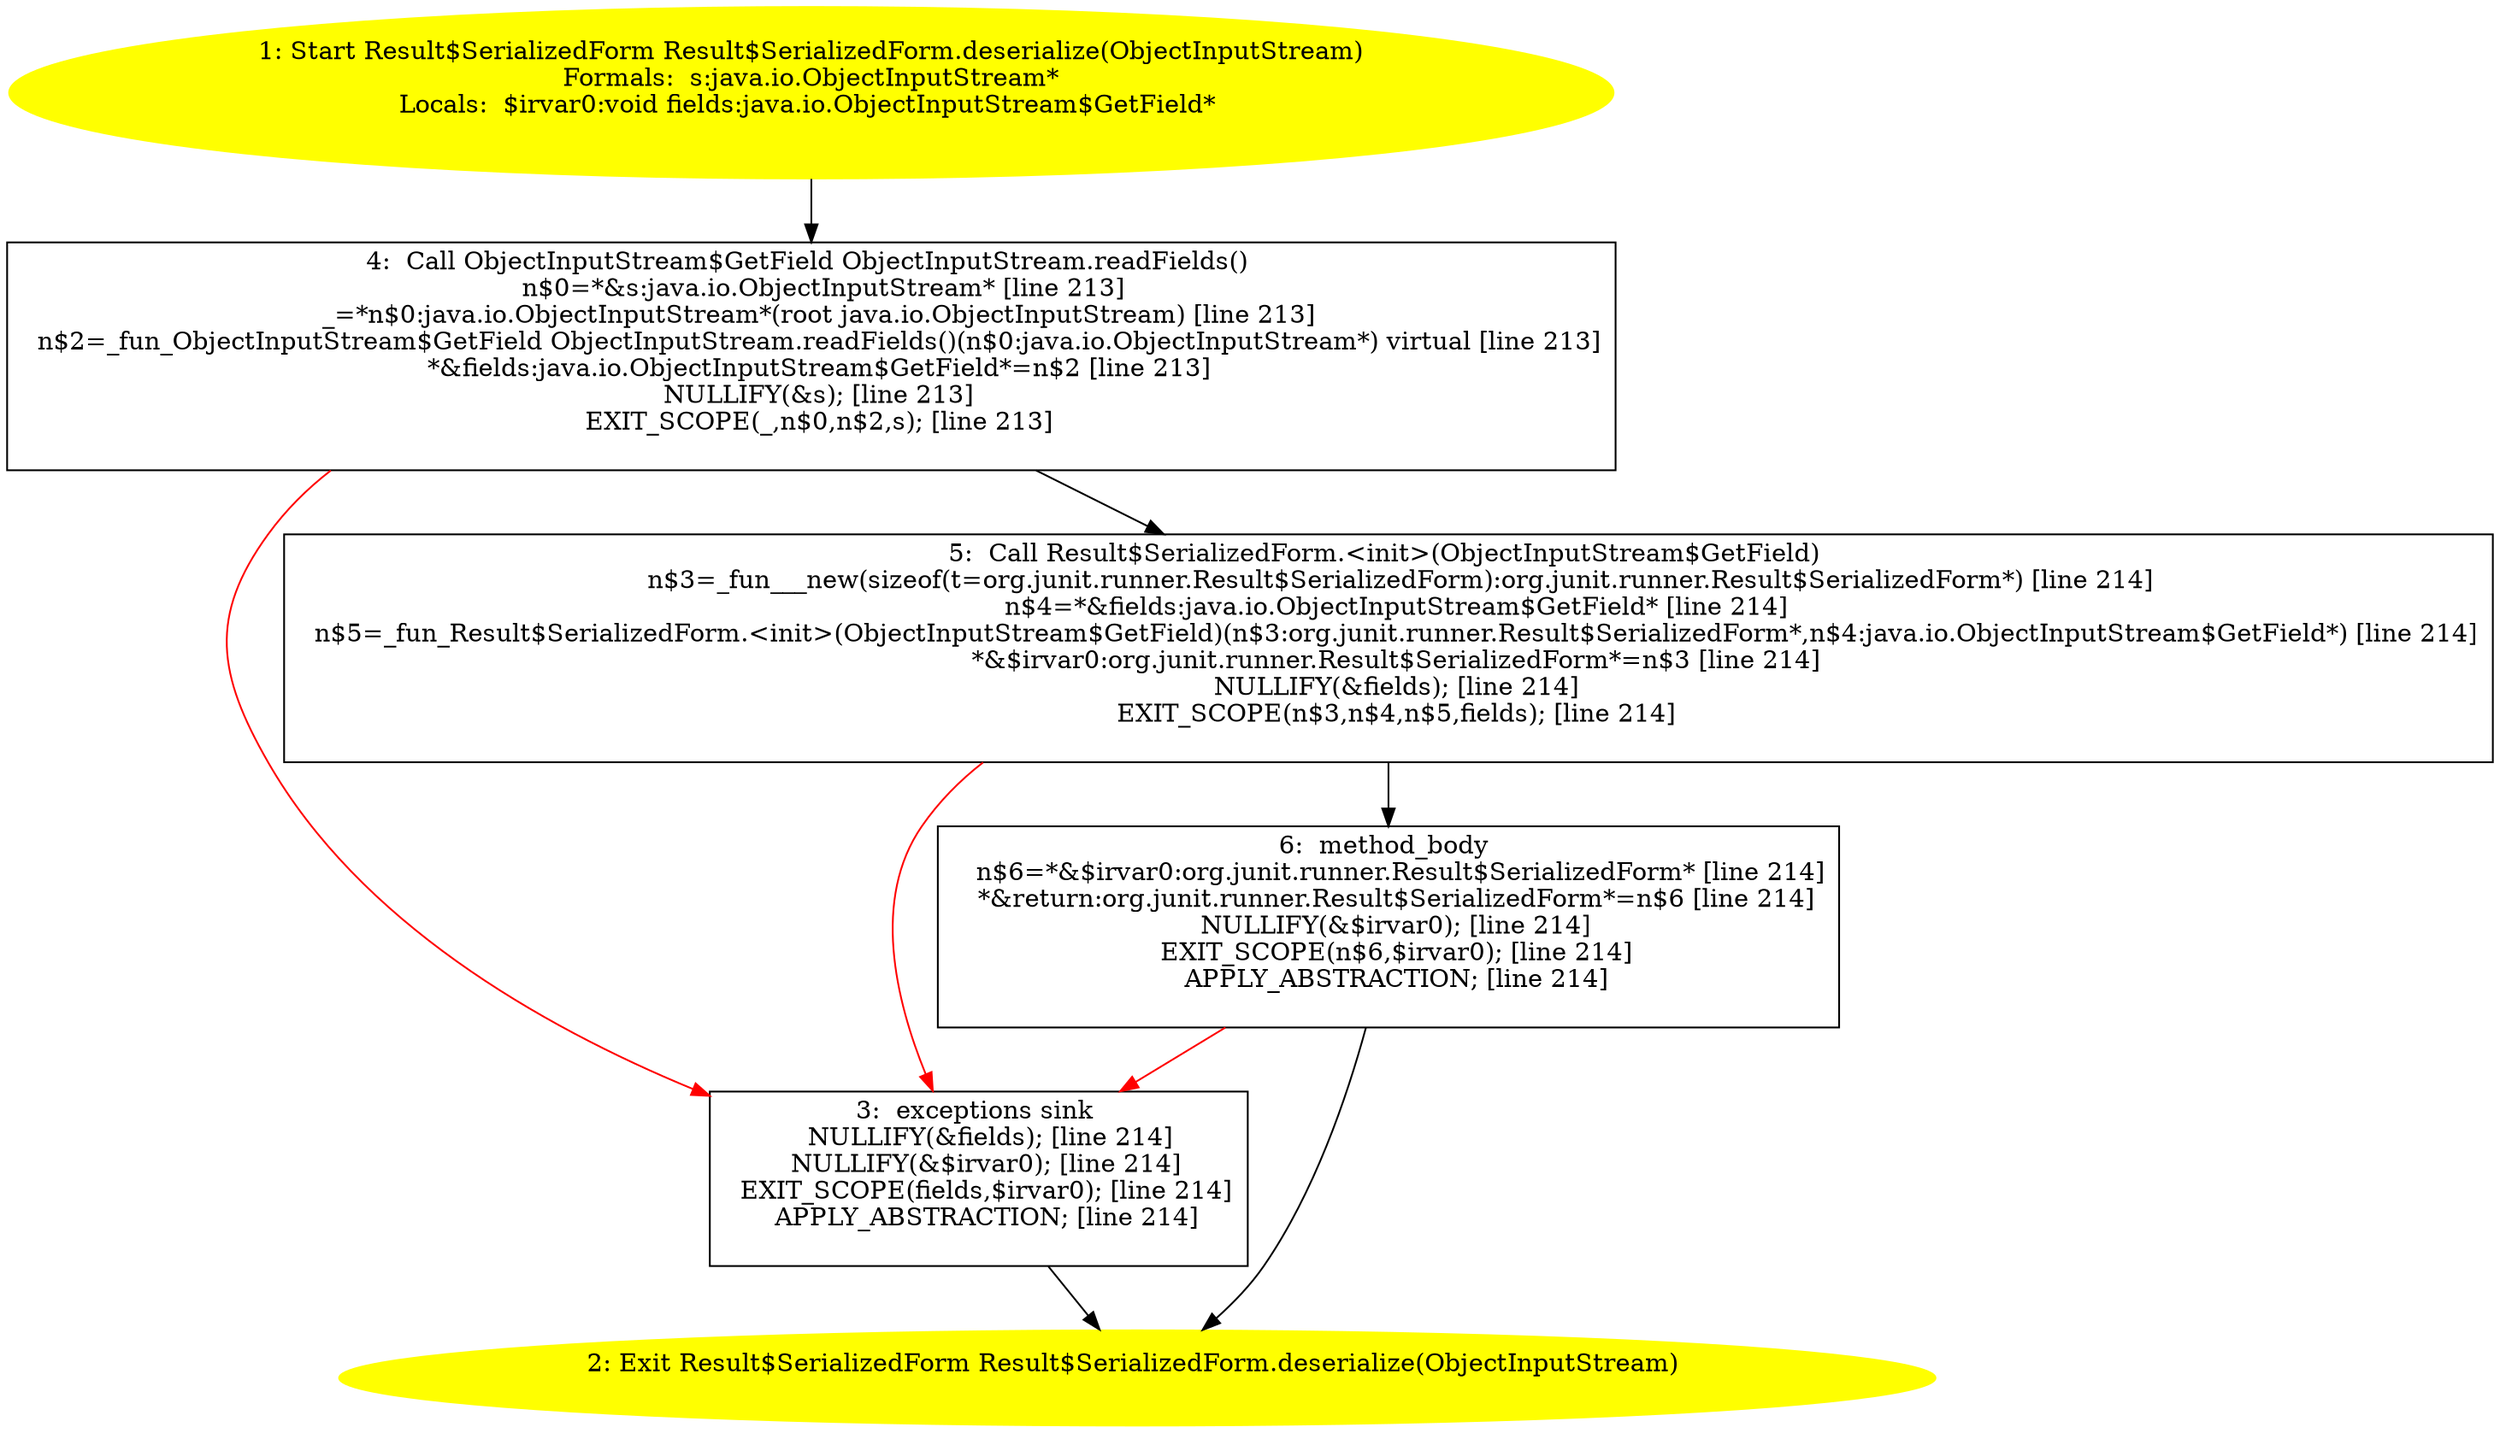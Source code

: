 /* @generated */
digraph cfg {
"org.junit.runner.Result$SerializedForm.deserialize(java.io.ObjectInputStream):org.junit.runner.Resul.da5a0ed555283b5fa9b9b9877772a5f4_1" [label="1: Start Result$SerializedForm Result$SerializedForm.deserialize(ObjectInputStream)\nFormals:  s:java.io.ObjectInputStream*\nLocals:  $irvar0:void fields:java.io.ObjectInputStream$GetField* \n  " color=yellow style=filled]
	

	 "org.junit.runner.Result$SerializedForm.deserialize(java.io.ObjectInputStream):org.junit.runner.Resul.da5a0ed555283b5fa9b9b9877772a5f4_1" -> "org.junit.runner.Result$SerializedForm.deserialize(java.io.ObjectInputStream):org.junit.runner.Resul.da5a0ed555283b5fa9b9b9877772a5f4_4" ;
"org.junit.runner.Result$SerializedForm.deserialize(java.io.ObjectInputStream):org.junit.runner.Resul.da5a0ed555283b5fa9b9b9877772a5f4_2" [label="2: Exit Result$SerializedForm Result$SerializedForm.deserialize(ObjectInputStream) \n  " color=yellow style=filled]
	

"org.junit.runner.Result$SerializedForm.deserialize(java.io.ObjectInputStream):org.junit.runner.Resul.da5a0ed555283b5fa9b9b9877772a5f4_3" [label="3:  exceptions sink \n   NULLIFY(&fields); [line 214]\n  NULLIFY(&$irvar0); [line 214]\n  EXIT_SCOPE(fields,$irvar0); [line 214]\n  APPLY_ABSTRACTION; [line 214]\n " shape="box"]
	

	 "org.junit.runner.Result$SerializedForm.deserialize(java.io.ObjectInputStream):org.junit.runner.Resul.da5a0ed555283b5fa9b9b9877772a5f4_3" -> "org.junit.runner.Result$SerializedForm.deserialize(java.io.ObjectInputStream):org.junit.runner.Resul.da5a0ed555283b5fa9b9b9877772a5f4_2" ;
"org.junit.runner.Result$SerializedForm.deserialize(java.io.ObjectInputStream):org.junit.runner.Resul.da5a0ed555283b5fa9b9b9877772a5f4_4" [label="4:  Call ObjectInputStream$GetField ObjectInputStream.readFields() \n   n$0=*&s:java.io.ObjectInputStream* [line 213]\n  _=*n$0:java.io.ObjectInputStream*(root java.io.ObjectInputStream) [line 213]\n  n$2=_fun_ObjectInputStream$GetField ObjectInputStream.readFields()(n$0:java.io.ObjectInputStream*) virtual [line 213]\n  *&fields:java.io.ObjectInputStream$GetField*=n$2 [line 213]\n  NULLIFY(&s); [line 213]\n  EXIT_SCOPE(_,n$0,n$2,s); [line 213]\n " shape="box"]
	

	 "org.junit.runner.Result$SerializedForm.deserialize(java.io.ObjectInputStream):org.junit.runner.Resul.da5a0ed555283b5fa9b9b9877772a5f4_4" -> "org.junit.runner.Result$SerializedForm.deserialize(java.io.ObjectInputStream):org.junit.runner.Resul.da5a0ed555283b5fa9b9b9877772a5f4_5" ;
	 "org.junit.runner.Result$SerializedForm.deserialize(java.io.ObjectInputStream):org.junit.runner.Resul.da5a0ed555283b5fa9b9b9877772a5f4_4" -> "org.junit.runner.Result$SerializedForm.deserialize(java.io.ObjectInputStream):org.junit.runner.Resul.da5a0ed555283b5fa9b9b9877772a5f4_3" [color="red" ];
"org.junit.runner.Result$SerializedForm.deserialize(java.io.ObjectInputStream):org.junit.runner.Resul.da5a0ed555283b5fa9b9b9877772a5f4_5" [label="5:  Call Result$SerializedForm.<init>(ObjectInputStream$GetField) \n   n$3=_fun___new(sizeof(t=org.junit.runner.Result$SerializedForm):org.junit.runner.Result$SerializedForm*) [line 214]\n  n$4=*&fields:java.io.ObjectInputStream$GetField* [line 214]\n  n$5=_fun_Result$SerializedForm.<init>(ObjectInputStream$GetField)(n$3:org.junit.runner.Result$SerializedForm*,n$4:java.io.ObjectInputStream$GetField*) [line 214]\n  *&$irvar0:org.junit.runner.Result$SerializedForm*=n$3 [line 214]\n  NULLIFY(&fields); [line 214]\n  EXIT_SCOPE(n$3,n$4,n$5,fields); [line 214]\n " shape="box"]
	

	 "org.junit.runner.Result$SerializedForm.deserialize(java.io.ObjectInputStream):org.junit.runner.Resul.da5a0ed555283b5fa9b9b9877772a5f4_5" -> "org.junit.runner.Result$SerializedForm.deserialize(java.io.ObjectInputStream):org.junit.runner.Resul.da5a0ed555283b5fa9b9b9877772a5f4_6" ;
	 "org.junit.runner.Result$SerializedForm.deserialize(java.io.ObjectInputStream):org.junit.runner.Resul.da5a0ed555283b5fa9b9b9877772a5f4_5" -> "org.junit.runner.Result$SerializedForm.deserialize(java.io.ObjectInputStream):org.junit.runner.Resul.da5a0ed555283b5fa9b9b9877772a5f4_3" [color="red" ];
"org.junit.runner.Result$SerializedForm.deserialize(java.io.ObjectInputStream):org.junit.runner.Resul.da5a0ed555283b5fa9b9b9877772a5f4_6" [label="6:  method_body \n   n$6=*&$irvar0:org.junit.runner.Result$SerializedForm* [line 214]\n  *&return:org.junit.runner.Result$SerializedForm*=n$6 [line 214]\n  NULLIFY(&$irvar0); [line 214]\n  EXIT_SCOPE(n$6,$irvar0); [line 214]\n  APPLY_ABSTRACTION; [line 214]\n " shape="box"]
	

	 "org.junit.runner.Result$SerializedForm.deserialize(java.io.ObjectInputStream):org.junit.runner.Resul.da5a0ed555283b5fa9b9b9877772a5f4_6" -> "org.junit.runner.Result$SerializedForm.deserialize(java.io.ObjectInputStream):org.junit.runner.Resul.da5a0ed555283b5fa9b9b9877772a5f4_2" ;
	 "org.junit.runner.Result$SerializedForm.deserialize(java.io.ObjectInputStream):org.junit.runner.Resul.da5a0ed555283b5fa9b9b9877772a5f4_6" -> "org.junit.runner.Result$SerializedForm.deserialize(java.io.ObjectInputStream):org.junit.runner.Resul.da5a0ed555283b5fa9b9b9877772a5f4_3" [color="red" ];
}
